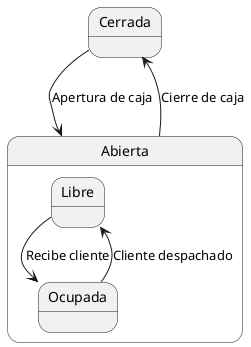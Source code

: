 @startuml
skinparam StateFontName Arial
skinparam StateFontSize 14


Cerrada --> Abierta : Apertura de caja

state Abierta {

  Libre --> Ocupada : Recibe cliente
  Ocupada --> Libre : Cliente despachado
  Abierta--> Cerrada : Cierre de caja


}

@enduml
